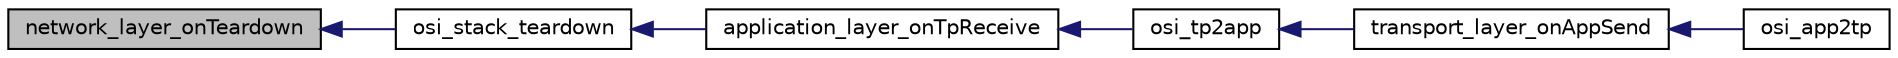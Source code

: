digraph "network_layer_onTeardown"
{
  edge [fontname="Helvetica",fontsize="10",labelfontname="Helvetica",labelfontsize="10"];
  node [fontname="Helvetica",fontsize="10",shape=record];
  rankdir="LR";
  Node11 [label="network_layer_onTeardown",height=0.2,width=0.4,color="black", fillcolor="grey75", style="filled", fontcolor="black"];
  Node11 -> Node12 [dir="back",color="midnightblue",fontsize="10",style="solid",fontname="Helvetica"];
  Node12 [label="osi_stack_teardown",height=0.2,width=0.4,color="black", fillcolor="white", style="filled",URL="$osi_8h.html#a76b52a7c4c8a2434e13a54f4990b31f5",tooltip="Tears down the specified network OSI-stack."];
  Node12 -> Node13 [dir="back",color="midnightblue",fontsize="10",style="solid",fontname="Helvetica"];
  Node13 [label="application_layer_onTpReceive",height=0.2,width=0.4,color="black", fillcolor="white", style="filled",URL="$application__layer_8h.html#aaaf3b795728e090b972d5e6275ebd7a0",tooltip="Called when the application layer receives data from the underlying transport layer."];
  Node13 -> Node14 [dir="back",color="midnightblue",fontsize="10",style="solid",fontname="Helvetica"];
  Node14 [label="osi_tp2app",height=0.2,width=0.4,color="black", fillcolor="white", style="filled",URL="$transport__layer_8h.html#a1cb72211219b09c8f91a14681c6b7111",tooltip="Pushes application layer data from the receiving transport layer to the application layer above it in..."];
  Node14 -> Node15 [dir="back",color="midnightblue",fontsize="10",style="solid",fontname="Helvetica"];
  Node15 [label="transport_layer_onAppSend",height=0.2,width=0.4,color="black", fillcolor="white", style="filled",URL="$transport__layer_8h.html#a4b6229667d4001960c2cc207960c83d3",tooltip="Handles an incoming request from the application to transmit the specified data.  Students are requir..."];
  Node15 -> Node16 [dir="back",color="midnightblue",fontsize="10",style="solid",fontname="Helvetica"];
  Node16 [label="osi_app2tp",height=0.2,width=0.4,color="black", fillcolor="white", style="filled",URL="$application__layer_8h.html#a567f8c4c221a4d4e2a4da6ca7cc9597d",tooltip="Pushes application layer data down to the transport layer in the OSI-stack."];
}
